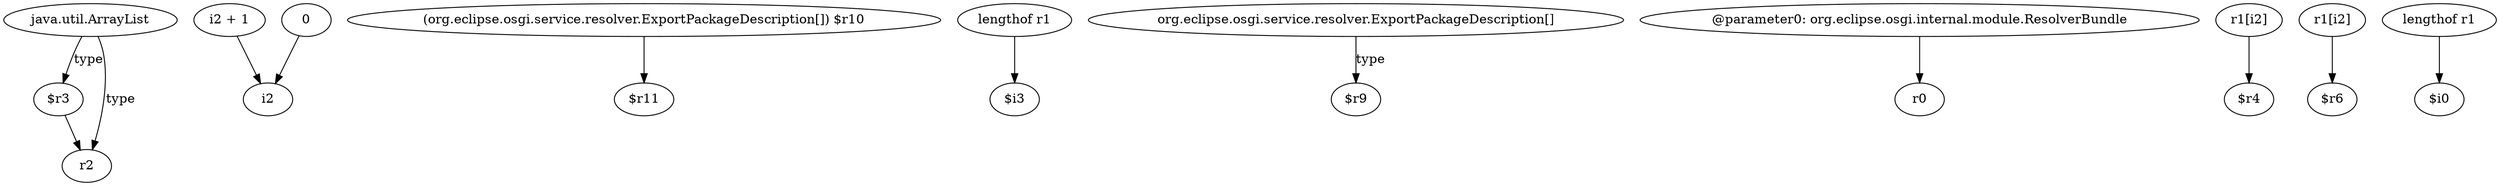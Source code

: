 digraph g {
0[label="$r3"]
1[label="r2"]
0->1[label=""]
2[label="i2 + 1"]
3[label="i2"]
2->3[label=""]
4[label="(org.eclipse.osgi.service.resolver.ExportPackageDescription[]) $r10"]
5[label="$r11"]
4->5[label=""]
6[label="lengthof r1"]
7[label="$i3"]
6->7[label=""]
8[label="org.eclipse.osgi.service.resolver.ExportPackageDescription[]"]
9[label="$r9"]
8->9[label="type"]
10[label="@parameter0: org.eclipse.osgi.internal.module.ResolverBundle"]
11[label="r0"]
10->11[label=""]
12[label="r1[i2]"]
13[label="$r4"]
12->13[label=""]
14[label="r1[i2]"]
15[label="$r6"]
14->15[label=""]
16[label="0"]
16->3[label=""]
17[label="java.util.ArrayList"]
17->1[label="type"]
18[label="lengthof r1"]
19[label="$i0"]
18->19[label=""]
17->0[label="type"]
}